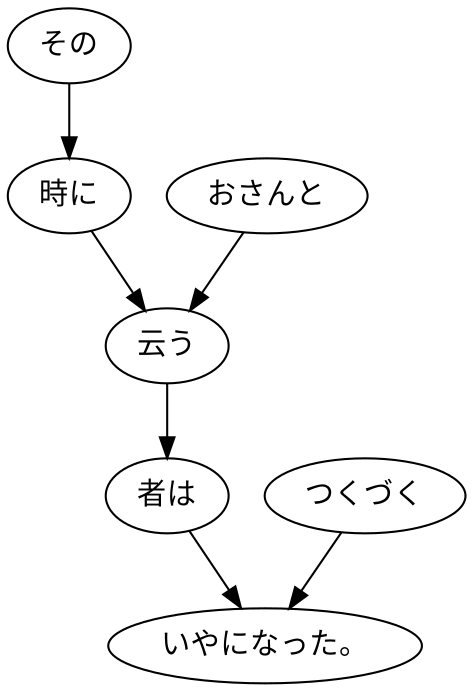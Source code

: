 digraph graph57 {
	node0 [label="その"];
	node1 [label="時に"];
	node2 [label="おさんと"];
	node3 [label="云う"];
	node4 [label="者は"];
	node5 [label="つくづく"];
	node6 [label="いやになった。"];
	node0 -> node1;
	node1 -> node3;
	node2 -> node3;
	node3 -> node4;
	node4 -> node6;
	node5 -> node6;
}
